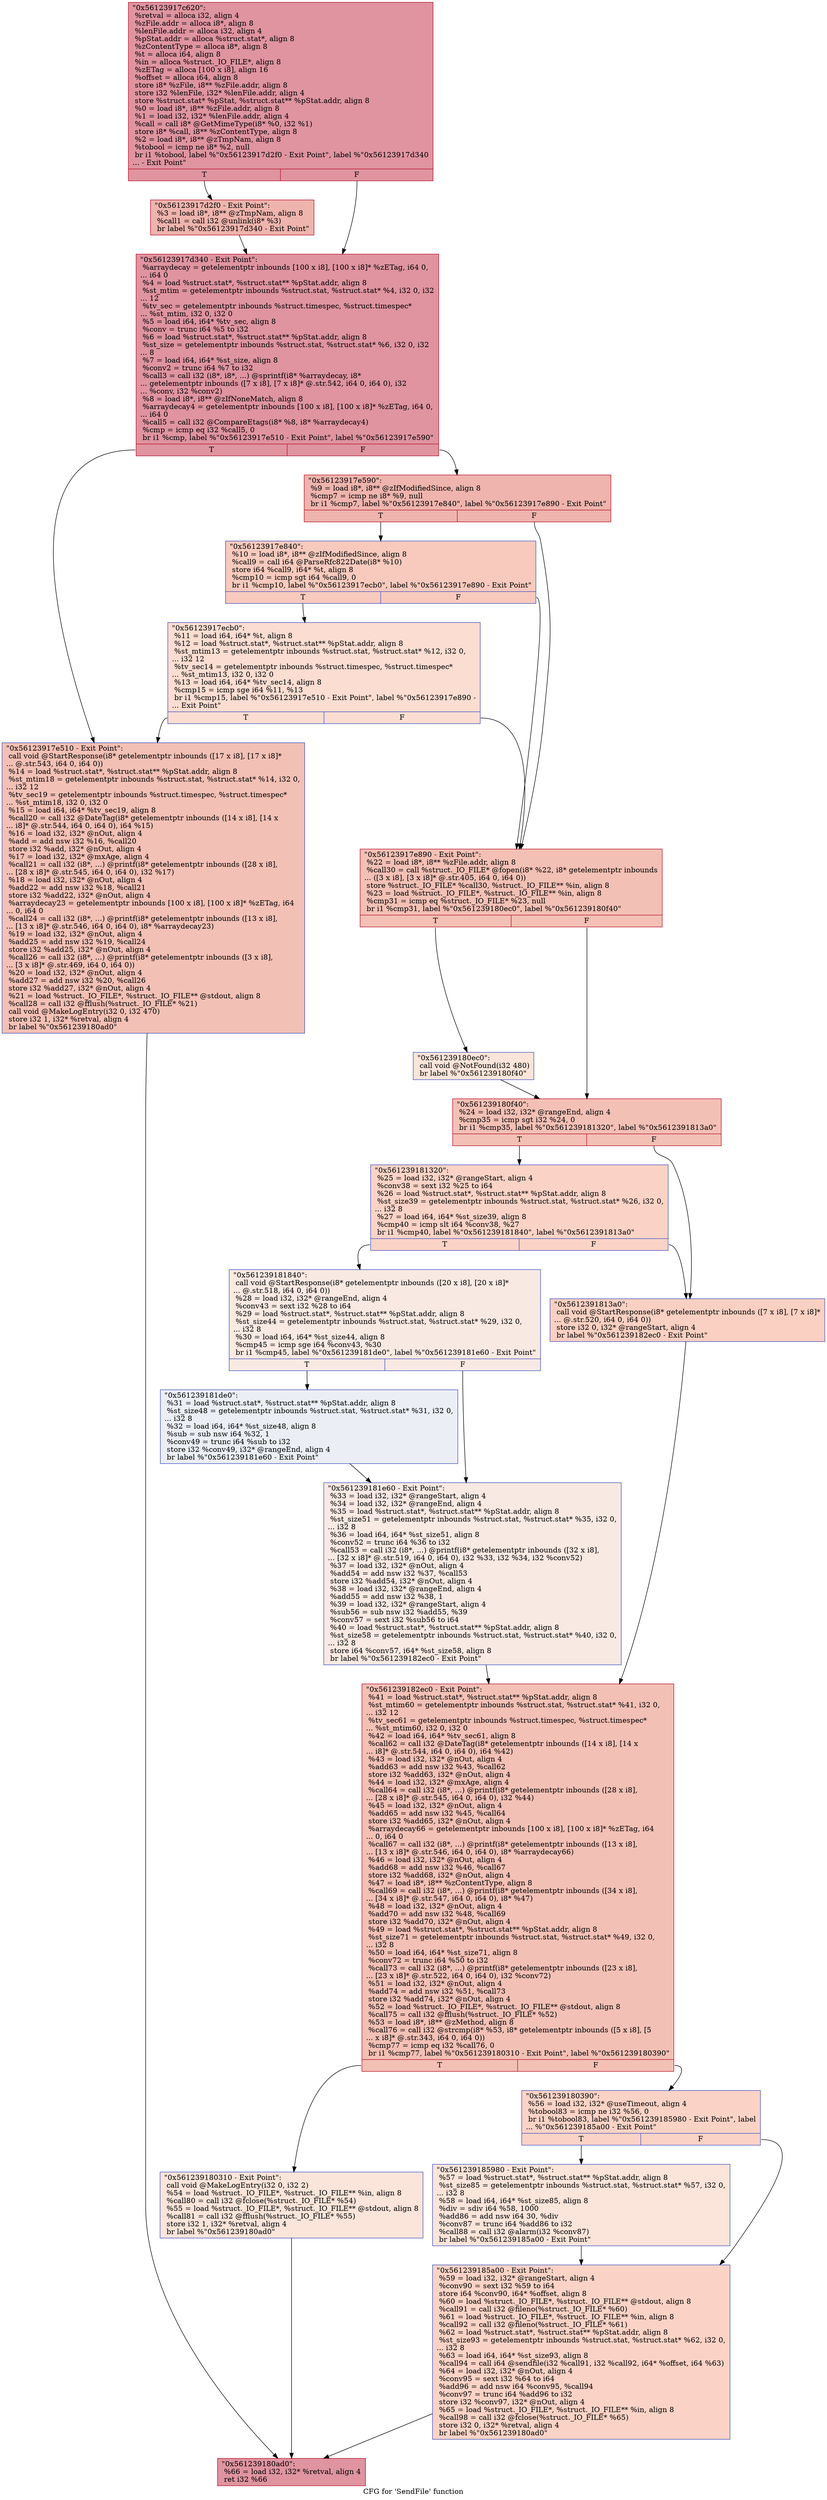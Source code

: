 digraph "CFG for 'SendFile' function" {
	label="CFG for 'SendFile' function";

	Node0x56123917c620 [shape=record,color="#b70d28ff", style=filled, fillcolor="#b70d2870",label="{\"0x56123917c620\":\l  %retval = alloca i32, align 4\l  %zFile.addr = alloca i8*, align 8\l  %lenFile.addr = alloca i32, align 4\l  %pStat.addr = alloca %struct.stat*, align 8\l  %zContentType = alloca i8*, align 8\l  %t = alloca i64, align 8\l  %in = alloca %struct._IO_FILE*, align 8\l  %zETag = alloca [100 x i8], align 16\l  %offset = alloca i64, align 8\l  store i8* %zFile, i8** %zFile.addr, align 8\l  store i32 %lenFile, i32* %lenFile.addr, align 4\l  store %struct.stat* %pStat, %struct.stat** %pStat.addr, align 8\l  %0 = load i8*, i8** %zFile.addr, align 8\l  %1 = load i32, i32* %lenFile.addr, align 4\l  %call = call i8* @GetMimeType(i8* %0, i32 %1)\l  store i8* %call, i8** %zContentType, align 8\l  %2 = load i8*, i8** @zTmpNam, align 8\l  %tobool = icmp ne i8* %2, null\l  br i1 %tobool, label %\"0x56123917d2f0 - Exit Point\", label %\"0x56123917d340\l... - Exit Point\"\l|{<s0>T|<s1>F}}"];
	Node0x56123917c620:s0 -> Node0x56123917d2f0;
	Node0x56123917c620:s1 -> Node0x56123917d340;
	Node0x56123917d2f0 [shape=record,color="#b70d28ff", style=filled, fillcolor="#d8564670",label="{\"0x56123917d2f0 - Exit Point\":                    \l  %3 = load i8*, i8** @zTmpNam, align 8\l  %call1 = call i32 @unlink(i8* %3)\l  br label %\"0x56123917d340 - Exit Point\"\l}"];
	Node0x56123917d2f0 -> Node0x56123917d340;
	Node0x56123917d340 [shape=record,color="#b70d28ff", style=filled, fillcolor="#b70d2870",label="{\"0x56123917d340 - Exit Point\":                    \l  %arraydecay = getelementptr inbounds [100 x i8], [100 x i8]* %zETag, i64 0,\l... i64 0\l  %4 = load %struct.stat*, %struct.stat** %pStat.addr, align 8\l  %st_mtim = getelementptr inbounds %struct.stat, %struct.stat* %4, i32 0, i32\l... 12\l  %tv_sec = getelementptr inbounds %struct.timespec, %struct.timespec*\l... %st_mtim, i32 0, i32 0\l  %5 = load i64, i64* %tv_sec, align 8\l  %conv = trunc i64 %5 to i32\l  %6 = load %struct.stat*, %struct.stat** %pStat.addr, align 8\l  %st_size = getelementptr inbounds %struct.stat, %struct.stat* %6, i32 0, i32\l... 8\l  %7 = load i64, i64* %st_size, align 8\l  %conv2 = trunc i64 %7 to i32\l  %call3 = call i32 (i8*, i8*, ...) @sprintf(i8* %arraydecay, i8*\l... getelementptr inbounds ([7 x i8], [7 x i8]* @.str.542, i64 0, i64 0), i32\l... %conv, i32 %conv2)\l  %8 = load i8*, i8** @zIfNoneMatch, align 8\l  %arraydecay4 = getelementptr inbounds [100 x i8], [100 x i8]* %zETag, i64 0,\l... i64 0\l  %call5 = call i32 @CompareEtags(i8* %8, i8* %arraydecay4)\l  %cmp = icmp eq i32 %call5, 0\l  br i1 %cmp, label %\"0x56123917e510 - Exit Point\", label %\"0x56123917e590\"\l|{<s0>T|<s1>F}}"];
	Node0x56123917d340:s0 -> Node0x56123917e510;
	Node0x56123917d340:s1 -> Node0x56123917e590;
	Node0x56123917e590 [shape=record,color="#b70d28ff", style=filled, fillcolor="#d8564670",label="{\"0x56123917e590\":                                 \l  %9 = load i8*, i8** @zIfModifiedSince, align 8\l  %cmp7 = icmp ne i8* %9, null\l  br i1 %cmp7, label %\"0x56123917e840\", label %\"0x56123917e890 - Exit Point\"\l|{<s0>T|<s1>F}}"];
	Node0x56123917e590:s0 -> Node0x56123917e840;
	Node0x56123917e590:s1 -> Node0x56123917e890;
	Node0x56123917e840 [shape=record,color="#3d50c3ff", style=filled, fillcolor="#ef886b70",label="{\"0x56123917e840\":                                 \l  %10 = load i8*, i8** @zIfModifiedSince, align 8\l  %call9 = call i64 @ParseRfc822Date(i8* %10)\l  store i64 %call9, i64* %t, align 8\l  %cmp10 = icmp sgt i64 %call9, 0\l  br i1 %cmp10, label %\"0x56123917ecb0\", label %\"0x56123917e890 - Exit Point\"\l|{<s0>T|<s1>F}}"];
	Node0x56123917e840:s0 -> Node0x56123917ecb0;
	Node0x56123917e840:s1 -> Node0x56123917e890;
	Node0x56123917ecb0 [shape=record,color="#3d50c3ff", style=filled, fillcolor="#f7b39670",label="{\"0x56123917ecb0\":                                 \l  %11 = load i64, i64* %t, align 8\l  %12 = load %struct.stat*, %struct.stat** %pStat.addr, align 8\l  %st_mtim13 = getelementptr inbounds %struct.stat, %struct.stat* %12, i32 0,\l... i32 12\l  %tv_sec14 = getelementptr inbounds %struct.timespec, %struct.timespec*\l... %st_mtim13, i32 0, i32 0\l  %13 = load i64, i64* %tv_sec14, align 8\l  %cmp15 = icmp sge i64 %11, %13\l  br i1 %cmp15, label %\"0x56123917e510 - Exit Point\", label %\"0x56123917e890 -\l... Exit Point\"\l|{<s0>T|<s1>F}}"];
	Node0x56123917ecb0:s0 -> Node0x56123917e510;
	Node0x56123917ecb0:s1 -> Node0x56123917e890;
	Node0x56123917e510 [shape=record,color="#3d50c3ff", style=filled, fillcolor="#e5705870",label="{\"0x56123917e510 - Exit Point\":                    \l  call void @StartResponse(i8* getelementptr inbounds ([17 x i8], [17 x i8]*\l... @.str.543, i64 0, i64 0))\l  %14 = load %struct.stat*, %struct.stat** %pStat.addr, align 8\l  %st_mtim18 = getelementptr inbounds %struct.stat, %struct.stat* %14, i32 0,\l... i32 12\l  %tv_sec19 = getelementptr inbounds %struct.timespec, %struct.timespec*\l... %st_mtim18, i32 0, i32 0\l  %15 = load i64, i64* %tv_sec19, align 8\l  %call20 = call i32 @DateTag(i8* getelementptr inbounds ([14 x i8], [14 x\l... i8]* @.str.544, i64 0, i64 0), i64 %15)\l  %16 = load i32, i32* @nOut, align 4\l  %add = add nsw i32 %16, %call20\l  store i32 %add, i32* @nOut, align 4\l  %17 = load i32, i32* @mxAge, align 4\l  %call21 = call i32 (i8*, ...) @printf(i8* getelementptr inbounds ([28 x i8],\l... [28 x i8]* @.str.545, i64 0, i64 0), i32 %17)\l  %18 = load i32, i32* @nOut, align 4\l  %add22 = add nsw i32 %18, %call21\l  store i32 %add22, i32* @nOut, align 4\l  %arraydecay23 = getelementptr inbounds [100 x i8], [100 x i8]* %zETag, i64\l... 0, i64 0\l  %call24 = call i32 (i8*, ...) @printf(i8* getelementptr inbounds ([13 x i8],\l... [13 x i8]* @.str.546, i64 0, i64 0), i8* %arraydecay23)\l  %19 = load i32, i32* @nOut, align 4\l  %add25 = add nsw i32 %19, %call24\l  store i32 %add25, i32* @nOut, align 4\l  %call26 = call i32 (i8*, ...) @printf(i8* getelementptr inbounds ([3 x i8],\l... [3 x i8]* @.str.469, i64 0, i64 0))\l  %20 = load i32, i32* @nOut, align 4\l  %add27 = add nsw i32 %20, %call26\l  store i32 %add27, i32* @nOut, align 4\l  %21 = load %struct._IO_FILE*, %struct._IO_FILE** @stdout, align 8\l  %call28 = call i32 @fflush(%struct._IO_FILE* %21)\l  call void @MakeLogEntry(i32 0, i32 470)\l  store i32 1, i32* %retval, align 4\l  br label %\"0x561239180ad0\"\l}"];
	Node0x56123917e510 -> Node0x561239180ad0;
	Node0x56123917e890 [shape=record,color="#b70d28ff", style=filled, fillcolor="#e5705870",label="{\"0x56123917e890 - Exit Point\":                    \l  %22 = load i8*, i8** %zFile.addr, align 8\l  %call30 = call %struct._IO_FILE* @fopen(i8* %22, i8* getelementptr inbounds\l... ([3 x i8], [3 x i8]* @.str.405, i64 0, i64 0))\l  store %struct._IO_FILE* %call30, %struct._IO_FILE** %in, align 8\l  %23 = load %struct._IO_FILE*, %struct._IO_FILE** %in, align 8\l  %cmp31 = icmp eq %struct._IO_FILE* %23, null\l  br i1 %cmp31, label %\"0x561239180ec0\", label %\"0x561239180f40\"\l|{<s0>T|<s1>F}}"];
	Node0x56123917e890:s0 -> Node0x561239180ec0;
	Node0x56123917e890:s1 -> Node0x561239180f40;
	Node0x561239180ec0 [shape=record,color="#3d50c3ff", style=filled, fillcolor="#f5c1a970",label="{\"0x561239180ec0\":                                 \l  call void @NotFound(i32 480)\l  br label %\"0x561239180f40\"\l}"];
	Node0x561239180ec0 -> Node0x561239180f40;
	Node0x561239180f40 [shape=record,color="#b70d28ff", style=filled, fillcolor="#e5705870",label="{\"0x561239180f40\":                                 \l  %24 = load i32, i32* @rangeEnd, align 4\l  %cmp35 = icmp sgt i32 %24, 0\l  br i1 %cmp35, label %\"0x561239181320\", label %\"0x5612391813a0\"\l|{<s0>T|<s1>F}}"];
	Node0x561239180f40:s0 -> Node0x561239181320;
	Node0x561239180f40:s1 -> Node0x5612391813a0;
	Node0x561239181320 [shape=record,color="#3d50c3ff", style=filled, fillcolor="#f59c7d70",label="{\"0x561239181320\":                                 \l  %25 = load i32, i32* @rangeStart, align 4\l  %conv38 = sext i32 %25 to i64\l  %26 = load %struct.stat*, %struct.stat** %pStat.addr, align 8\l  %st_size39 = getelementptr inbounds %struct.stat, %struct.stat* %26, i32 0,\l... i32 8\l  %27 = load i64, i64* %st_size39, align 8\l  %cmp40 = icmp slt i64 %conv38, %27\l  br i1 %cmp40, label %\"0x561239181840\", label %\"0x5612391813a0\"\l|{<s0>T|<s1>F}}"];
	Node0x561239181320:s0 -> Node0x561239181840;
	Node0x561239181320:s1 -> Node0x5612391813a0;
	Node0x561239181840 [shape=record,color="#3d50c3ff", style=filled, fillcolor="#efcebd70",label="{\"0x561239181840\":                                 \l  call void @StartResponse(i8* getelementptr inbounds ([20 x i8], [20 x i8]*\l... @.str.518, i64 0, i64 0))\l  %28 = load i32, i32* @rangeEnd, align 4\l  %conv43 = sext i32 %28 to i64\l  %29 = load %struct.stat*, %struct.stat** %pStat.addr, align 8\l  %st_size44 = getelementptr inbounds %struct.stat, %struct.stat* %29, i32 0,\l... i32 8\l  %30 = load i64, i64* %st_size44, align 8\l  %cmp45 = icmp sge i64 %conv43, %30\l  br i1 %cmp45, label %\"0x561239181de0\", label %\"0x561239181e60 - Exit Point\"\l|{<s0>T|<s1>F}}"];
	Node0x561239181840:s0 -> Node0x561239181de0;
	Node0x561239181840:s1 -> Node0x561239181e60;
	Node0x561239181de0 [shape=record,color="#3d50c3ff", style=filled, fillcolor="#d1dae970",label="{\"0x561239181de0\":                                 \l  %31 = load %struct.stat*, %struct.stat** %pStat.addr, align 8\l  %st_size48 = getelementptr inbounds %struct.stat, %struct.stat* %31, i32 0,\l... i32 8\l  %32 = load i64, i64* %st_size48, align 8\l  %sub = sub nsw i64 %32, 1\l  %conv49 = trunc i64 %sub to i32\l  store i32 %conv49, i32* @rangeEnd, align 4\l  br label %\"0x561239181e60 - Exit Point\"\l}"];
	Node0x561239181de0 -> Node0x561239181e60;
	Node0x561239181e60 [shape=record,color="#3d50c3ff", style=filled, fillcolor="#efcebd70",label="{\"0x561239181e60 - Exit Point\":                    \l  %33 = load i32, i32* @rangeStart, align 4\l  %34 = load i32, i32* @rangeEnd, align 4\l  %35 = load %struct.stat*, %struct.stat** %pStat.addr, align 8\l  %st_size51 = getelementptr inbounds %struct.stat, %struct.stat* %35, i32 0,\l... i32 8\l  %36 = load i64, i64* %st_size51, align 8\l  %conv52 = trunc i64 %36 to i32\l  %call53 = call i32 (i8*, ...) @printf(i8* getelementptr inbounds ([32 x i8],\l... [32 x i8]* @.str.519, i64 0, i64 0), i32 %33, i32 %34, i32 %conv52)\l  %37 = load i32, i32* @nOut, align 4\l  %add54 = add nsw i32 %37, %call53\l  store i32 %add54, i32* @nOut, align 4\l  %38 = load i32, i32* @rangeEnd, align 4\l  %add55 = add nsw i32 %38, 1\l  %39 = load i32, i32* @rangeStart, align 4\l  %sub56 = sub nsw i32 %add55, %39\l  %conv57 = sext i32 %sub56 to i64\l  %40 = load %struct.stat*, %struct.stat** %pStat.addr, align 8\l  %st_size58 = getelementptr inbounds %struct.stat, %struct.stat* %40, i32 0,\l... i32 8\l  store i64 %conv57, i64* %st_size58, align 8\l  br label %\"0x561239182ec0 - Exit Point\"\l}"];
	Node0x561239181e60 -> Node0x561239182ec0;
	Node0x5612391813a0 [shape=record,color="#3d50c3ff", style=filled, fillcolor="#f3947570",label="{\"0x5612391813a0\":                                 \l  call void @StartResponse(i8* getelementptr inbounds ([7 x i8], [7 x i8]*\l... @.str.520, i64 0, i64 0))\l  store i32 0, i32* @rangeStart, align 4\l  br label %\"0x561239182ec0 - Exit Point\"\l}"];
	Node0x5612391813a0 -> Node0x561239182ec0;
	Node0x561239182ec0 [shape=record,color="#b70d28ff", style=filled, fillcolor="#e5705870",label="{\"0x561239182ec0 - Exit Point\":                    \l  %41 = load %struct.stat*, %struct.stat** %pStat.addr, align 8\l  %st_mtim60 = getelementptr inbounds %struct.stat, %struct.stat* %41, i32 0,\l... i32 12\l  %tv_sec61 = getelementptr inbounds %struct.timespec, %struct.timespec*\l... %st_mtim60, i32 0, i32 0\l  %42 = load i64, i64* %tv_sec61, align 8\l  %call62 = call i32 @DateTag(i8* getelementptr inbounds ([14 x i8], [14 x\l... i8]* @.str.544, i64 0, i64 0), i64 %42)\l  %43 = load i32, i32* @nOut, align 4\l  %add63 = add nsw i32 %43, %call62\l  store i32 %add63, i32* @nOut, align 4\l  %44 = load i32, i32* @mxAge, align 4\l  %call64 = call i32 (i8*, ...) @printf(i8* getelementptr inbounds ([28 x i8],\l... [28 x i8]* @.str.545, i64 0, i64 0), i32 %44)\l  %45 = load i32, i32* @nOut, align 4\l  %add65 = add nsw i32 %45, %call64\l  store i32 %add65, i32* @nOut, align 4\l  %arraydecay66 = getelementptr inbounds [100 x i8], [100 x i8]* %zETag, i64\l... 0, i64 0\l  %call67 = call i32 (i8*, ...) @printf(i8* getelementptr inbounds ([13 x i8],\l... [13 x i8]* @.str.546, i64 0, i64 0), i8* %arraydecay66)\l  %46 = load i32, i32* @nOut, align 4\l  %add68 = add nsw i32 %46, %call67\l  store i32 %add68, i32* @nOut, align 4\l  %47 = load i8*, i8** %zContentType, align 8\l  %call69 = call i32 (i8*, ...) @printf(i8* getelementptr inbounds ([34 x i8],\l... [34 x i8]* @.str.547, i64 0, i64 0), i8* %47)\l  %48 = load i32, i32* @nOut, align 4\l  %add70 = add nsw i32 %48, %call69\l  store i32 %add70, i32* @nOut, align 4\l  %49 = load %struct.stat*, %struct.stat** %pStat.addr, align 8\l  %st_size71 = getelementptr inbounds %struct.stat, %struct.stat* %49, i32 0,\l... i32 8\l  %50 = load i64, i64* %st_size71, align 8\l  %conv72 = trunc i64 %50 to i32\l  %call73 = call i32 (i8*, ...) @printf(i8* getelementptr inbounds ([23 x i8],\l... [23 x i8]* @.str.522, i64 0, i64 0), i32 %conv72)\l  %51 = load i32, i32* @nOut, align 4\l  %add74 = add nsw i32 %51, %call73\l  store i32 %add74, i32* @nOut, align 4\l  %52 = load %struct._IO_FILE*, %struct._IO_FILE** @stdout, align 8\l  %call75 = call i32 @fflush(%struct._IO_FILE* %52)\l  %53 = load i8*, i8** @zMethod, align 8\l  %call76 = call i32 @strcmp(i8* %53, i8* getelementptr inbounds ([5 x i8], [5\l... x i8]* @.str.343, i64 0, i64 0))\l  %cmp77 = icmp eq i32 %call76, 0\l  br i1 %cmp77, label %\"0x561239180310 - Exit Point\", label %\"0x561239180390\"\l|{<s0>T|<s1>F}}"];
	Node0x561239182ec0:s0 -> Node0x561239180310;
	Node0x561239182ec0:s1 -> Node0x561239180390;
	Node0x561239180310 [shape=record,color="#3d50c3ff", style=filled, fillcolor="#f5c1a970",label="{\"0x561239180310 - Exit Point\":                    \l  call void @MakeLogEntry(i32 0, i32 2)\l  %54 = load %struct._IO_FILE*, %struct._IO_FILE** %in, align 8\l  %call80 = call i32 @fclose(%struct._IO_FILE* %54)\l  %55 = load %struct._IO_FILE*, %struct._IO_FILE** @stdout, align 8\l  %call81 = call i32 @fflush(%struct._IO_FILE* %55)\l  store i32 1, i32* %retval, align 4\l  br label %\"0x561239180ad0\"\l}"];
	Node0x561239180310 -> Node0x561239180ad0;
	Node0x561239180390 [shape=record,color="#3d50c3ff", style=filled, fillcolor="#f59c7d70",label="{\"0x561239180390\":                                 \l  %56 = load i32, i32* @useTimeout, align 4\l  %tobool83 = icmp ne i32 %56, 0\l  br i1 %tobool83, label %\"0x561239185980 - Exit Point\", label\l... %\"0x561239185a00 - Exit Point\"\l|{<s0>T|<s1>F}}"];
	Node0x561239180390:s0 -> Node0x561239185980;
	Node0x561239180390:s1 -> Node0x561239185a00;
	Node0x561239185980 [shape=record,color="#3d50c3ff", style=filled, fillcolor="#f5c1a970",label="{\"0x561239185980 - Exit Point\":                    \l  %57 = load %struct.stat*, %struct.stat** %pStat.addr, align 8\l  %st_size85 = getelementptr inbounds %struct.stat, %struct.stat* %57, i32 0,\l... i32 8\l  %58 = load i64, i64* %st_size85, align 8\l  %div = sdiv i64 %58, 1000\l  %add86 = add nsw i64 30, %div\l  %conv87 = trunc i64 %add86 to i32\l  %call88 = call i32 @alarm(i32 %conv87)\l  br label %\"0x561239185a00 - Exit Point\"\l}"];
	Node0x561239185980 -> Node0x561239185a00;
	Node0x561239185a00 [shape=record,color="#3d50c3ff", style=filled, fillcolor="#f59c7d70",label="{\"0x561239185a00 - Exit Point\":                    \l  %59 = load i32, i32* @rangeStart, align 4\l  %conv90 = sext i32 %59 to i64\l  store i64 %conv90, i64* %offset, align 8\l  %60 = load %struct._IO_FILE*, %struct._IO_FILE** @stdout, align 8\l  %call91 = call i32 @fileno(%struct._IO_FILE* %60)\l  %61 = load %struct._IO_FILE*, %struct._IO_FILE** %in, align 8\l  %call92 = call i32 @fileno(%struct._IO_FILE* %61)\l  %62 = load %struct.stat*, %struct.stat** %pStat.addr, align 8\l  %st_size93 = getelementptr inbounds %struct.stat, %struct.stat* %62, i32 0,\l... i32 8\l  %63 = load i64, i64* %st_size93, align 8\l  %call94 = call i64 @sendfile(i32 %call91, i32 %call92, i64* %offset, i64 %63)\l  %64 = load i32, i32* @nOut, align 4\l  %conv95 = sext i32 %64 to i64\l  %add96 = add nsw i64 %conv95, %call94\l  %conv97 = trunc i64 %add96 to i32\l  store i32 %conv97, i32* @nOut, align 4\l  %65 = load %struct._IO_FILE*, %struct._IO_FILE** %in, align 8\l  %call98 = call i32 @fclose(%struct._IO_FILE* %65)\l  store i32 0, i32* %retval, align 4\l  br label %\"0x561239180ad0\"\l}"];
	Node0x561239185a00 -> Node0x561239180ad0;
	Node0x561239180ad0 [shape=record,color="#b70d28ff", style=filled, fillcolor="#b70d2870",label="{\"0x561239180ad0\":                                 \l  %66 = load i32, i32* %retval, align 4\l  ret i32 %66\l}"];
}
